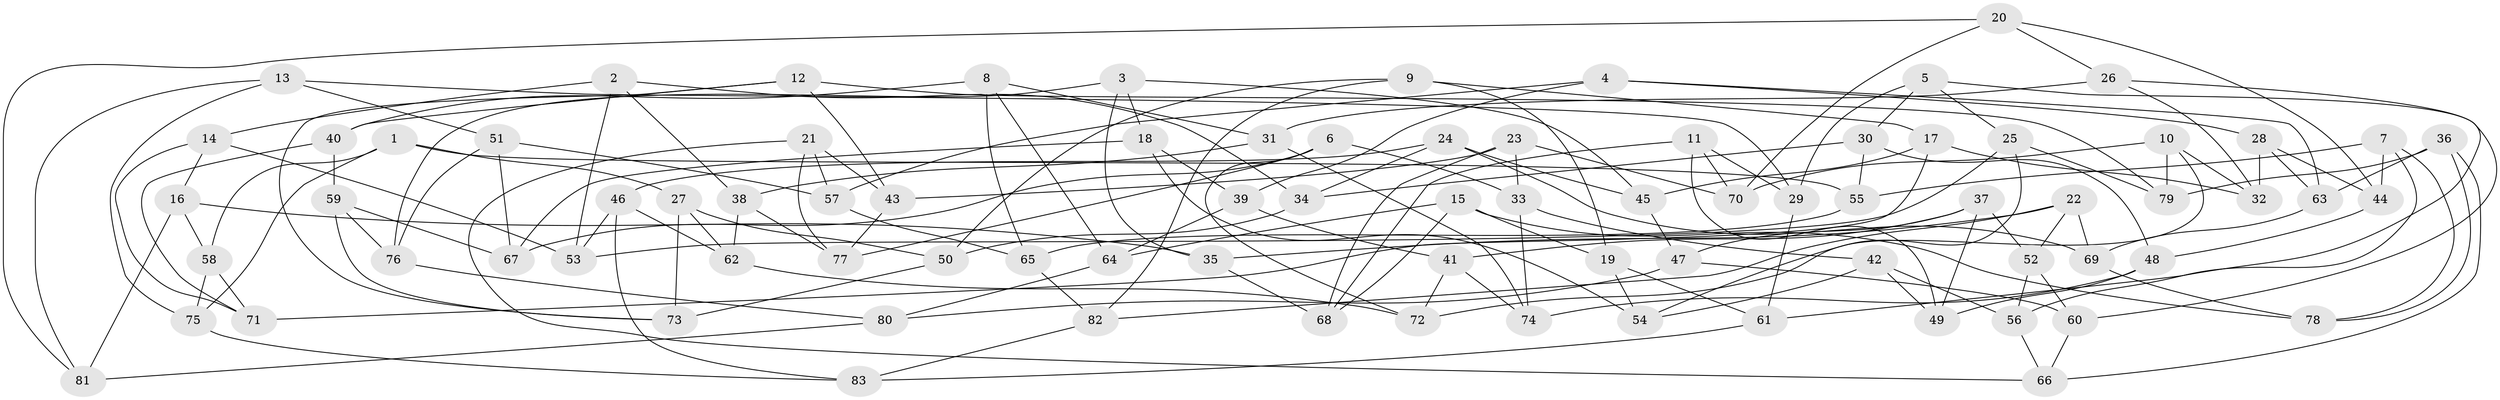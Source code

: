 // Generated by graph-tools (version 1.1) at 2025/27/03/09/25 03:27:02]
// undirected, 83 vertices, 166 edges
graph export_dot {
graph [start="1"]
  node [color=gray90,style=filled];
  1;
  2;
  3;
  4;
  5;
  6;
  7;
  8;
  9;
  10;
  11;
  12;
  13;
  14;
  15;
  16;
  17;
  18;
  19;
  20;
  21;
  22;
  23;
  24;
  25;
  26;
  27;
  28;
  29;
  30;
  31;
  32;
  33;
  34;
  35;
  36;
  37;
  38;
  39;
  40;
  41;
  42;
  43;
  44;
  45;
  46;
  47;
  48;
  49;
  50;
  51;
  52;
  53;
  54;
  55;
  56;
  57;
  58;
  59;
  60;
  61;
  62;
  63;
  64;
  65;
  66;
  67;
  68;
  69;
  70;
  71;
  72;
  73;
  74;
  75;
  76;
  77;
  78;
  79;
  80;
  81;
  82;
  83;
  1 -- 27;
  1 -- 58;
  1 -- 55;
  1 -- 75;
  2 -- 38;
  2 -- 53;
  2 -- 14;
  2 -- 34;
  3 -- 45;
  3 -- 76;
  3 -- 18;
  3 -- 35;
  4 -- 63;
  4 -- 57;
  4 -- 39;
  4 -- 28;
  5 -- 60;
  5 -- 25;
  5 -- 29;
  5 -- 30;
  6 -- 33;
  6 -- 67;
  6 -- 77;
  6 -- 72;
  7 -- 78;
  7 -- 55;
  7 -- 56;
  7 -- 44;
  8 -- 64;
  8 -- 31;
  8 -- 65;
  8 -- 40;
  9 -- 17;
  9 -- 82;
  9 -- 50;
  9 -- 19;
  10 -- 72;
  10 -- 32;
  10 -- 70;
  10 -- 79;
  11 -- 29;
  11 -- 68;
  11 -- 49;
  11 -- 70;
  12 -- 43;
  12 -- 79;
  12 -- 73;
  12 -- 40;
  13 -- 75;
  13 -- 51;
  13 -- 29;
  13 -- 81;
  14 -- 16;
  14 -- 53;
  14 -- 71;
  15 -- 78;
  15 -- 68;
  15 -- 64;
  15 -- 19;
  16 -- 58;
  16 -- 35;
  16 -- 81;
  17 -- 45;
  17 -- 32;
  17 -- 71;
  18 -- 39;
  18 -- 67;
  18 -- 54;
  19 -- 61;
  19 -- 54;
  20 -- 26;
  20 -- 81;
  20 -- 44;
  20 -- 70;
  21 -- 66;
  21 -- 43;
  21 -- 77;
  21 -- 57;
  22 -- 52;
  22 -- 82;
  22 -- 69;
  22 -- 35;
  23 -- 33;
  23 -- 43;
  23 -- 70;
  23 -- 68;
  24 -- 45;
  24 -- 69;
  24 -- 34;
  24 -- 46;
  25 -- 53;
  25 -- 54;
  25 -- 79;
  26 -- 32;
  26 -- 61;
  26 -- 31;
  27 -- 62;
  27 -- 73;
  27 -- 50;
  28 -- 32;
  28 -- 63;
  28 -- 44;
  29 -- 61;
  30 -- 55;
  30 -- 34;
  30 -- 48;
  31 -- 74;
  31 -- 38;
  33 -- 42;
  33 -- 74;
  34 -- 50;
  35 -- 68;
  36 -- 66;
  36 -- 63;
  36 -- 78;
  36 -- 79;
  37 -- 47;
  37 -- 41;
  37 -- 52;
  37 -- 49;
  38 -- 62;
  38 -- 77;
  39 -- 41;
  39 -- 64;
  40 -- 59;
  40 -- 71;
  41 -- 72;
  41 -- 74;
  42 -- 54;
  42 -- 56;
  42 -- 49;
  43 -- 77;
  44 -- 48;
  45 -- 47;
  46 -- 83;
  46 -- 53;
  46 -- 62;
  47 -- 80;
  47 -- 60;
  48 -- 74;
  48 -- 49;
  50 -- 73;
  51 -- 57;
  51 -- 76;
  51 -- 67;
  52 -- 60;
  52 -- 56;
  55 -- 65;
  56 -- 66;
  57 -- 65;
  58 -- 75;
  58 -- 71;
  59 -- 67;
  59 -- 73;
  59 -- 76;
  60 -- 66;
  61 -- 83;
  62 -- 72;
  63 -- 69;
  64 -- 80;
  65 -- 82;
  69 -- 78;
  75 -- 83;
  76 -- 80;
  80 -- 81;
  82 -- 83;
}
